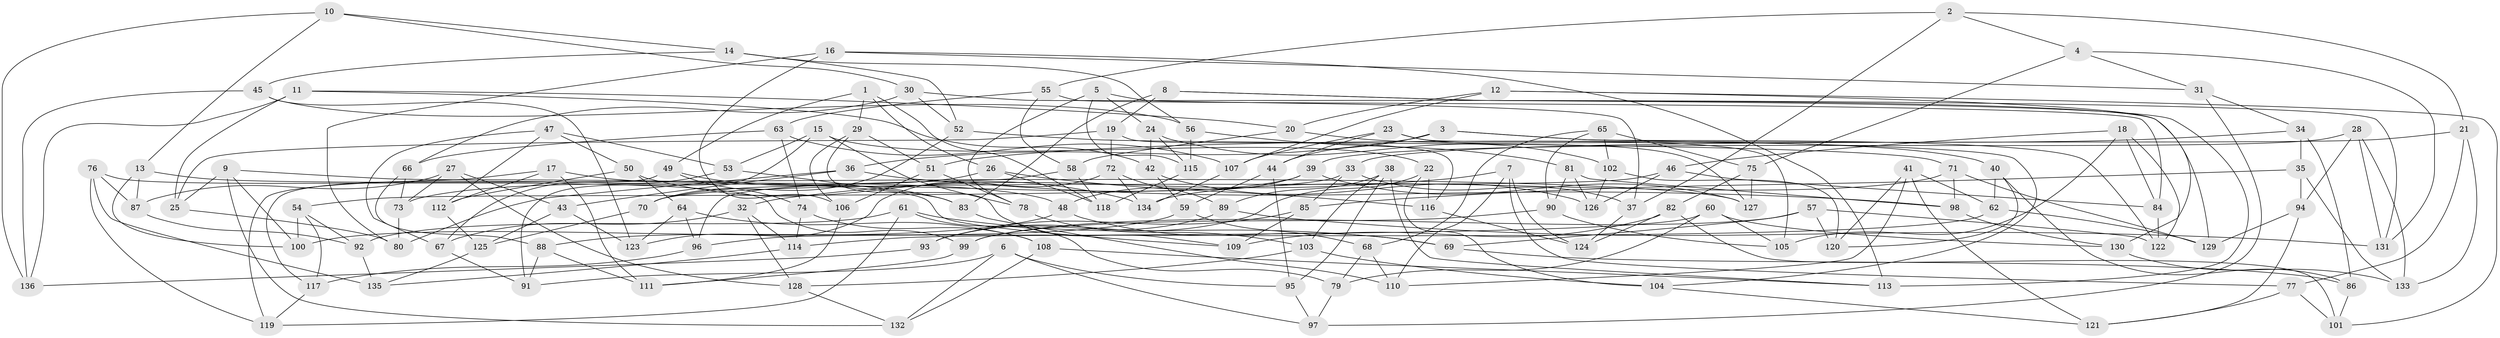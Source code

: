 // Generated by graph-tools (version 1.1) at 2025/50/03/09/25 03:50:57]
// undirected, 136 vertices, 272 edges
graph export_dot {
graph [start="1"]
  node [color=gray90,style=filled];
  1;
  2;
  3;
  4;
  5;
  6;
  7;
  8;
  9;
  10;
  11;
  12;
  13;
  14;
  15;
  16;
  17;
  18;
  19;
  20;
  21;
  22;
  23;
  24;
  25;
  26;
  27;
  28;
  29;
  30;
  31;
  32;
  33;
  34;
  35;
  36;
  37;
  38;
  39;
  40;
  41;
  42;
  43;
  44;
  45;
  46;
  47;
  48;
  49;
  50;
  51;
  52;
  53;
  54;
  55;
  56;
  57;
  58;
  59;
  60;
  61;
  62;
  63;
  64;
  65;
  66;
  67;
  68;
  69;
  70;
  71;
  72;
  73;
  74;
  75;
  76;
  77;
  78;
  79;
  80;
  81;
  82;
  83;
  84;
  85;
  86;
  87;
  88;
  89;
  90;
  91;
  92;
  93;
  94;
  95;
  96;
  97;
  98;
  99;
  100;
  101;
  102;
  103;
  104;
  105;
  106;
  107;
  108;
  109;
  110;
  111;
  112;
  113;
  114;
  115;
  116;
  117;
  118;
  119;
  120;
  121;
  122;
  123;
  124;
  125;
  126;
  127;
  128;
  129;
  130;
  131;
  132;
  133;
  134;
  135;
  136;
  1 -- 118;
  1 -- 49;
  1 -- 26;
  1 -- 29;
  2 -- 4;
  2 -- 21;
  2 -- 37;
  2 -- 55;
  3 -- 44;
  3 -- 104;
  3 -- 36;
  3 -- 122;
  4 -- 31;
  4 -- 75;
  4 -- 131;
  5 -- 24;
  5 -- 115;
  5 -- 37;
  5 -- 78;
  6 -- 132;
  6 -- 95;
  6 -- 97;
  6 -- 91;
  7 -- 32;
  7 -- 124;
  7 -- 77;
  7 -- 110;
  8 -- 19;
  8 -- 113;
  8 -- 129;
  8 -- 83;
  9 -- 132;
  9 -- 109;
  9 -- 100;
  9 -- 25;
  10 -- 14;
  10 -- 30;
  10 -- 13;
  10 -- 136;
  11 -- 136;
  11 -- 20;
  11 -- 42;
  11 -- 25;
  12 -- 20;
  12 -- 130;
  12 -- 101;
  12 -- 107;
  13 -- 100;
  13 -- 127;
  13 -- 87;
  14 -- 56;
  14 -- 52;
  14 -- 45;
  15 -- 78;
  15 -- 91;
  15 -- 53;
  15 -- 22;
  16 -- 106;
  16 -- 31;
  16 -- 80;
  16 -- 113;
  17 -- 48;
  17 -- 119;
  17 -- 111;
  17 -- 112;
  18 -- 84;
  18 -- 46;
  18 -- 105;
  18 -- 122;
  19 -- 72;
  19 -- 25;
  19 -- 116;
  20 -- 40;
  20 -- 58;
  21 -- 133;
  21 -- 33;
  21 -- 77;
  22 -- 116;
  22 -- 93;
  22 -- 104;
  23 -- 127;
  23 -- 44;
  23 -- 105;
  23 -- 107;
  24 -- 102;
  24 -- 42;
  24 -- 115;
  25 -- 80;
  26 -- 118;
  26 -- 116;
  26 -- 73;
  27 -- 73;
  27 -- 43;
  27 -- 87;
  27 -- 128;
  28 -- 39;
  28 -- 94;
  28 -- 131;
  28 -- 133;
  29 -- 109;
  29 -- 51;
  29 -- 106;
  30 -- 66;
  30 -- 52;
  30 -- 131;
  31 -- 34;
  31 -- 97;
  32 -- 114;
  32 -- 67;
  32 -- 128;
  33 -- 37;
  33 -- 85;
  33 -- 54;
  34 -- 51;
  34 -- 35;
  34 -- 86;
  35 -- 94;
  35 -- 133;
  35 -- 85;
  36 -- 80;
  36 -- 98;
  36 -- 43;
  37 -- 124;
  38 -- 103;
  38 -- 113;
  38 -- 95;
  38 -- 89;
  39 -- 48;
  39 -- 70;
  39 -- 127;
  40 -- 62;
  40 -- 120;
  40 -- 86;
  41 -- 121;
  41 -- 120;
  41 -- 110;
  41 -- 62;
  42 -- 59;
  42 -- 126;
  43 -- 123;
  43 -- 125;
  44 -- 59;
  44 -- 95;
  45 -- 56;
  45 -- 123;
  45 -- 136;
  46 -- 84;
  46 -- 70;
  46 -- 126;
  47 -- 53;
  47 -- 112;
  47 -- 67;
  47 -- 50;
  48 -- 69;
  48 -- 100;
  49 -- 83;
  49 -- 117;
  49 -- 74;
  50 -- 64;
  50 -- 112;
  50 -- 134;
  51 -- 78;
  51 -- 106;
  52 -- 70;
  52 -- 71;
  53 -- 67;
  53 -- 83;
  54 -- 117;
  54 -- 100;
  54 -- 92;
  55 -- 84;
  55 -- 63;
  55 -- 58;
  56 -- 115;
  56 -- 81;
  57 -- 69;
  57 -- 99;
  57 -- 120;
  57 -- 122;
  58 -- 118;
  58 -- 96;
  59 -- 68;
  59 -- 88;
  60 -- 130;
  60 -- 105;
  60 -- 79;
  60 -- 114;
  61 -- 92;
  61 -- 119;
  61 -- 69;
  61 -- 79;
  62 -- 129;
  62 -- 96;
  63 -- 74;
  63 -- 107;
  63 -- 66;
  64 -- 108;
  64 -- 96;
  64 -- 123;
  65 -- 75;
  65 -- 90;
  65 -- 102;
  65 -- 68;
  66 -- 73;
  66 -- 88;
  67 -- 91;
  68 -- 79;
  68 -- 110;
  69 -- 86;
  70 -- 125;
  71 -- 134;
  71 -- 129;
  71 -- 98;
  72 -- 134;
  72 -- 123;
  72 -- 89;
  73 -- 80;
  74 -- 114;
  74 -- 108;
  75 -- 82;
  75 -- 127;
  76 -- 99;
  76 -- 135;
  76 -- 119;
  76 -- 87;
  77 -- 121;
  77 -- 101;
  78 -- 103;
  79 -- 97;
  81 -- 98;
  81 -- 126;
  81 -- 90;
  82 -- 101;
  82 -- 124;
  82 -- 109;
  83 -- 110;
  84 -- 122;
  85 -- 93;
  85 -- 109;
  86 -- 101;
  87 -- 92;
  88 -- 91;
  88 -- 111;
  89 -- 93;
  89 -- 131;
  90 -- 105;
  90 -- 99;
  92 -- 135;
  93 -- 136;
  94 -- 121;
  94 -- 129;
  95 -- 97;
  96 -- 117;
  98 -- 130;
  99 -- 111;
  102 -- 120;
  102 -- 126;
  103 -- 128;
  103 -- 104;
  104 -- 121;
  106 -- 111;
  107 -- 134;
  108 -- 113;
  108 -- 132;
  112 -- 125;
  114 -- 135;
  115 -- 118;
  116 -- 124;
  117 -- 119;
  125 -- 135;
  128 -- 132;
  130 -- 133;
}
